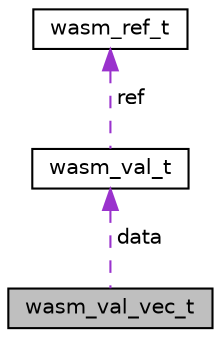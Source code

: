 digraph "wasm_val_vec_t"
{
 // LATEX_PDF_SIZE
  edge [fontname="Helvetica",fontsize="10",labelfontname="Helvetica",labelfontsize="10"];
  node [fontname="Helvetica",fontsize="10",shape=record];
  Node1 [label="wasm_val_vec_t",height=0.2,width=0.4,color="black", fillcolor="grey75", style="filled", fontcolor="black",tooltip="A list of wasm_val_t values."];
  Node2 -> Node1 [dir="back",color="darkorchid3",fontsize="10",style="dashed",label=" data" ,fontname="Helvetica"];
  Node2 [label="wasm_val_t",height=0.2,width=0.4,color="black", fillcolor="white", style="filled",URL="$structwasm__val__t.html",tooltip="Representation of a WebAssembly value."];
  Node3 -> Node2 [dir="back",color="darkorchid3",fontsize="10",style="dashed",label=" ref" ,fontname="Helvetica"];
  Node3 [label="wasm_ref_t",height=0.2,width=0.4,color="black", fillcolor="white", style="filled",URL="$structwasm__ref__t.html",tooltip="Unimplemented and used in Wasmtime right now."];
}

